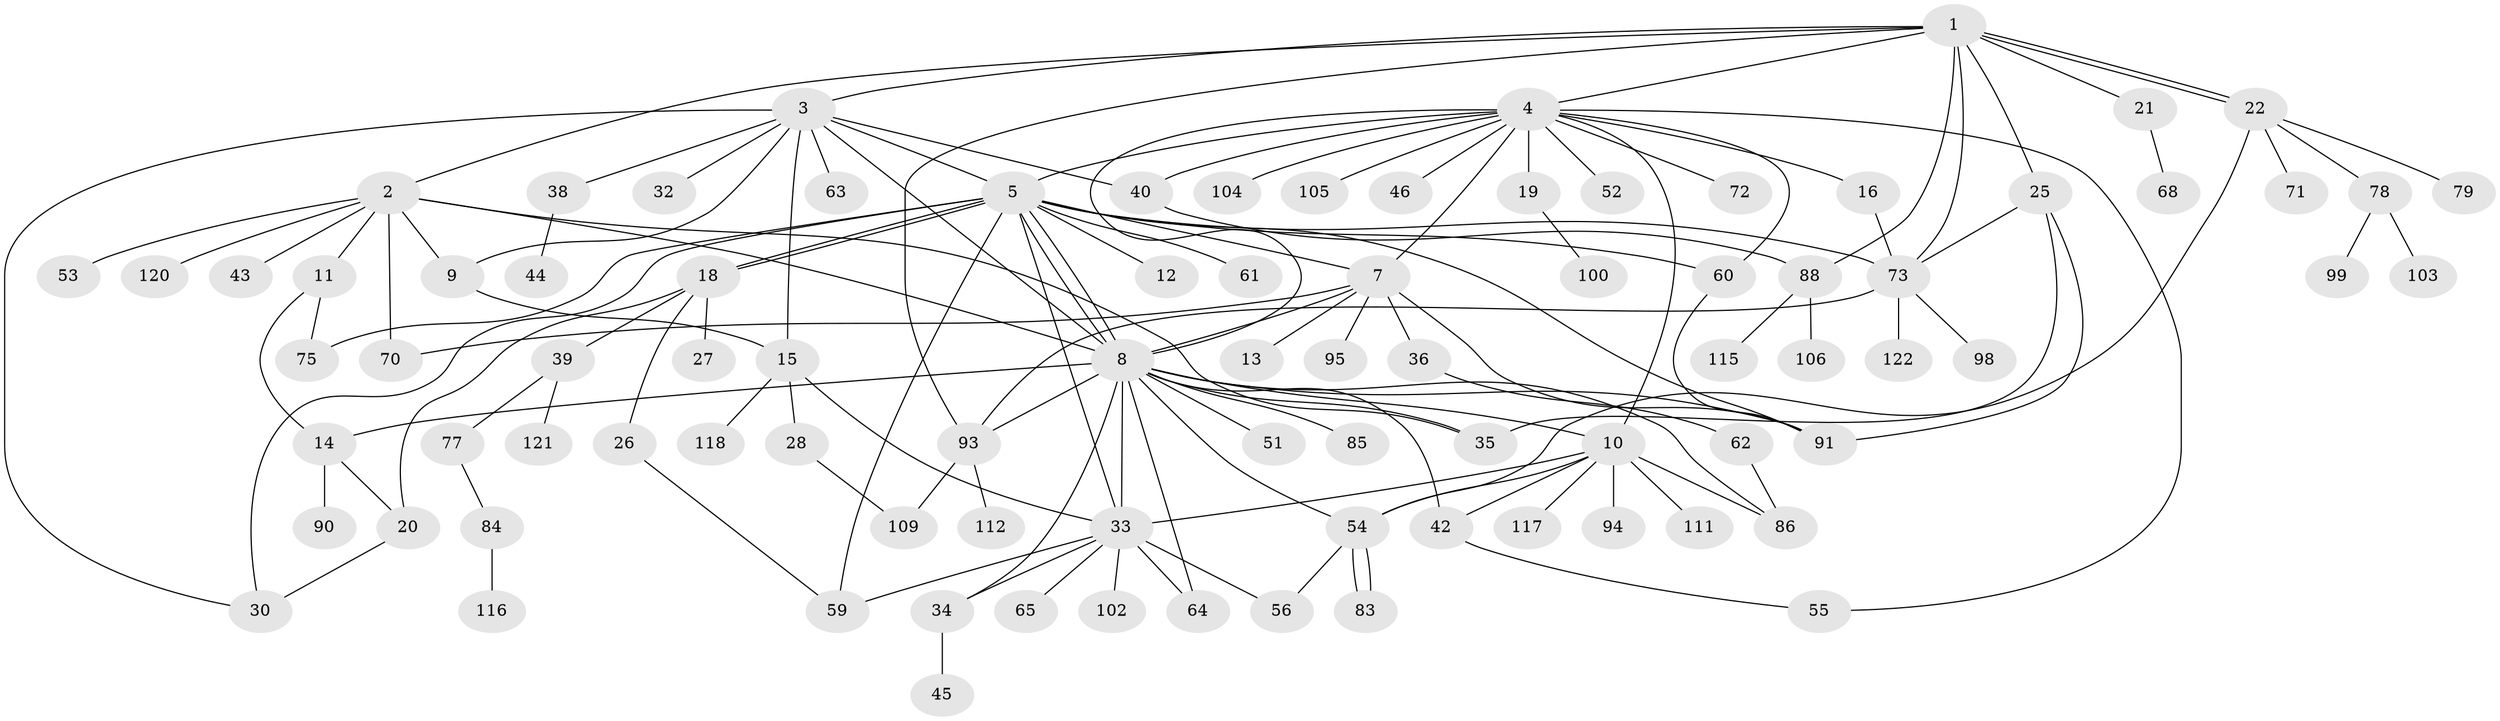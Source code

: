 // Generated by graph-tools (version 1.1) at 2025/51/02/27/25 19:51:58]
// undirected, 88 vertices, 135 edges
graph export_dot {
graph [start="1"]
  node [color=gray90,style=filled];
  1 [super="+29"];
  2 [super="+23"];
  3 [super="+76"];
  4 [super="+50"];
  5 [super="+6"];
  7 [super="+17"];
  8 [super="+41"];
  9;
  10 [super="+89"];
  11 [super="+74"];
  12;
  13;
  14;
  15 [super="+31"];
  16 [super="+57"];
  18 [super="+24"];
  19;
  20;
  21 [super="+49"];
  22 [super="+47"];
  25 [super="+37"];
  26 [super="+101"];
  27;
  28;
  30 [super="+69"];
  32 [super="+81"];
  33 [super="+114"];
  34;
  35;
  36 [super="+48"];
  38 [super="+58"];
  39 [super="+92"];
  40 [super="+82"];
  42 [super="+113"];
  43;
  44;
  45 [super="+119"];
  46 [super="+67"];
  51;
  52;
  53;
  54 [super="+66"];
  55;
  56;
  59;
  60 [super="+87"];
  61;
  62;
  63;
  64;
  65;
  68;
  70;
  71;
  72;
  73 [super="+96"];
  75;
  77;
  78 [super="+80"];
  79;
  83;
  84 [super="+108"];
  85;
  86 [super="+110"];
  88 [super="+97"];
  90 [super="+107"];
  91;
  93 [super="+123"];
  94;
  95;
  98;
  99;
  100;
  102;
  103;
  104;
  105;
  106;
  109;
  111;
  112;
  115;
  116;
  117;
  118;
  120;
  121;
  122;
  1 -- 2;
  1 -- 3;
  1 -- 4;
  1 -- 21;
  1 -- 22;
  1 -- 22;
  1 -- 25;
  1 -- 88;
  1 -- 93;
  1 -- 73;
  2 -- 11;
  2 -- 35;
  2 -- 70;
  2 -- 120;
  2 -- 53;
  2 -- 8;
  2 -- 9;
  2 -- 43;
  3 -- 5;
  3 -- 8;
  3 -- 9;
  3 -- 15;
  3 -- 30;
  3 -- 32;
  3 -- 38;
  3 -- 40;
  3 -- 63;
  4 -- 7;
  4 -- 8;
  4 -- 10 [weight=2];
  4 -- 16;
  4 -- 19;
  4 -- 46;
  4 -- 52;
  4 -- 55;
  4 -- 60;
  4 -- 72;
  4 -- 104;
  4 -- 105;
  4 -- 5 [weight=2];
  4 -- 40;
  5 -- 8;
  5 -- 8;
  5 -- 18;
  5 -- 18;
  5 -- 59;
  5 -- 60;
  5 -- 61;
  5 -- 73;
  5 -- 75;
  5 -- 91;
  5 -- 33;
  5 -- 7;
  5 -- 12;
  5 -- 30;
  7 -- 8;
  7 -- 13;
  7 -- 95;
  7 -- 36;
  7 -- 70;
  7 -- 91;
  8 -- 10;
  8 -- 14;
  8 -- 33;
  8 -- 34;
  8 -- 35;
  8 -- 51;
  8 -- 54;
  8 -- 64;
  8 -- 85;
  8 -- 86;
  8 -- 91;
  8 -- 93;
  8 -- 42;
  9 -- 15;
  10 -- 33;
  10 -- 42;
  10 -- 86;
  10 -- 94;
  10 -- 117;
  10 -- 54;
  10 -- 111;
  11 -- 14;
  11 -- 75;
  14 -- 20;
  14 -- 90;
  15 -- 28;
  15 -- 33;
  15 -- 118;
  16 -- 73;
  18 -- 20;
  18 -- 26;
  18 -- 39;
  18 -- 27;
  19 -- 100;
  20 -- 30;
  21 -- 68;
  22 -- 71;
  22 -- 78;
  22 -- 79;
  22 -- 54;
  25 -- 73;
  25 -- 91;
  25 -- 35;
  26 -- 59;
  28 -- 109;
  33 -- 34;
  33 -- 56;
  33 -- 59;
  33 -- 64;
  33 -- 65;
  33 -- 102;
  34 -- 45;
  36 -- 62;
  38 -- 44;
  39 -- 77;
  39 -- 121;
  40 -- 88;
  42 -- 55;
  54 -- 56;
  54 -- 83;
  54 -- 83;
  60 -- 91;
  62 -- 86;
  73 -- 122;
  73 -- 98;
  73 -- 93;
  77 -- 84;
  78 -- 99;
  78 -- 103;
  84 -- 116;
  88 -- 115;
  88 -- 106;
  93 -- 109;
  93 -- 112;
}
